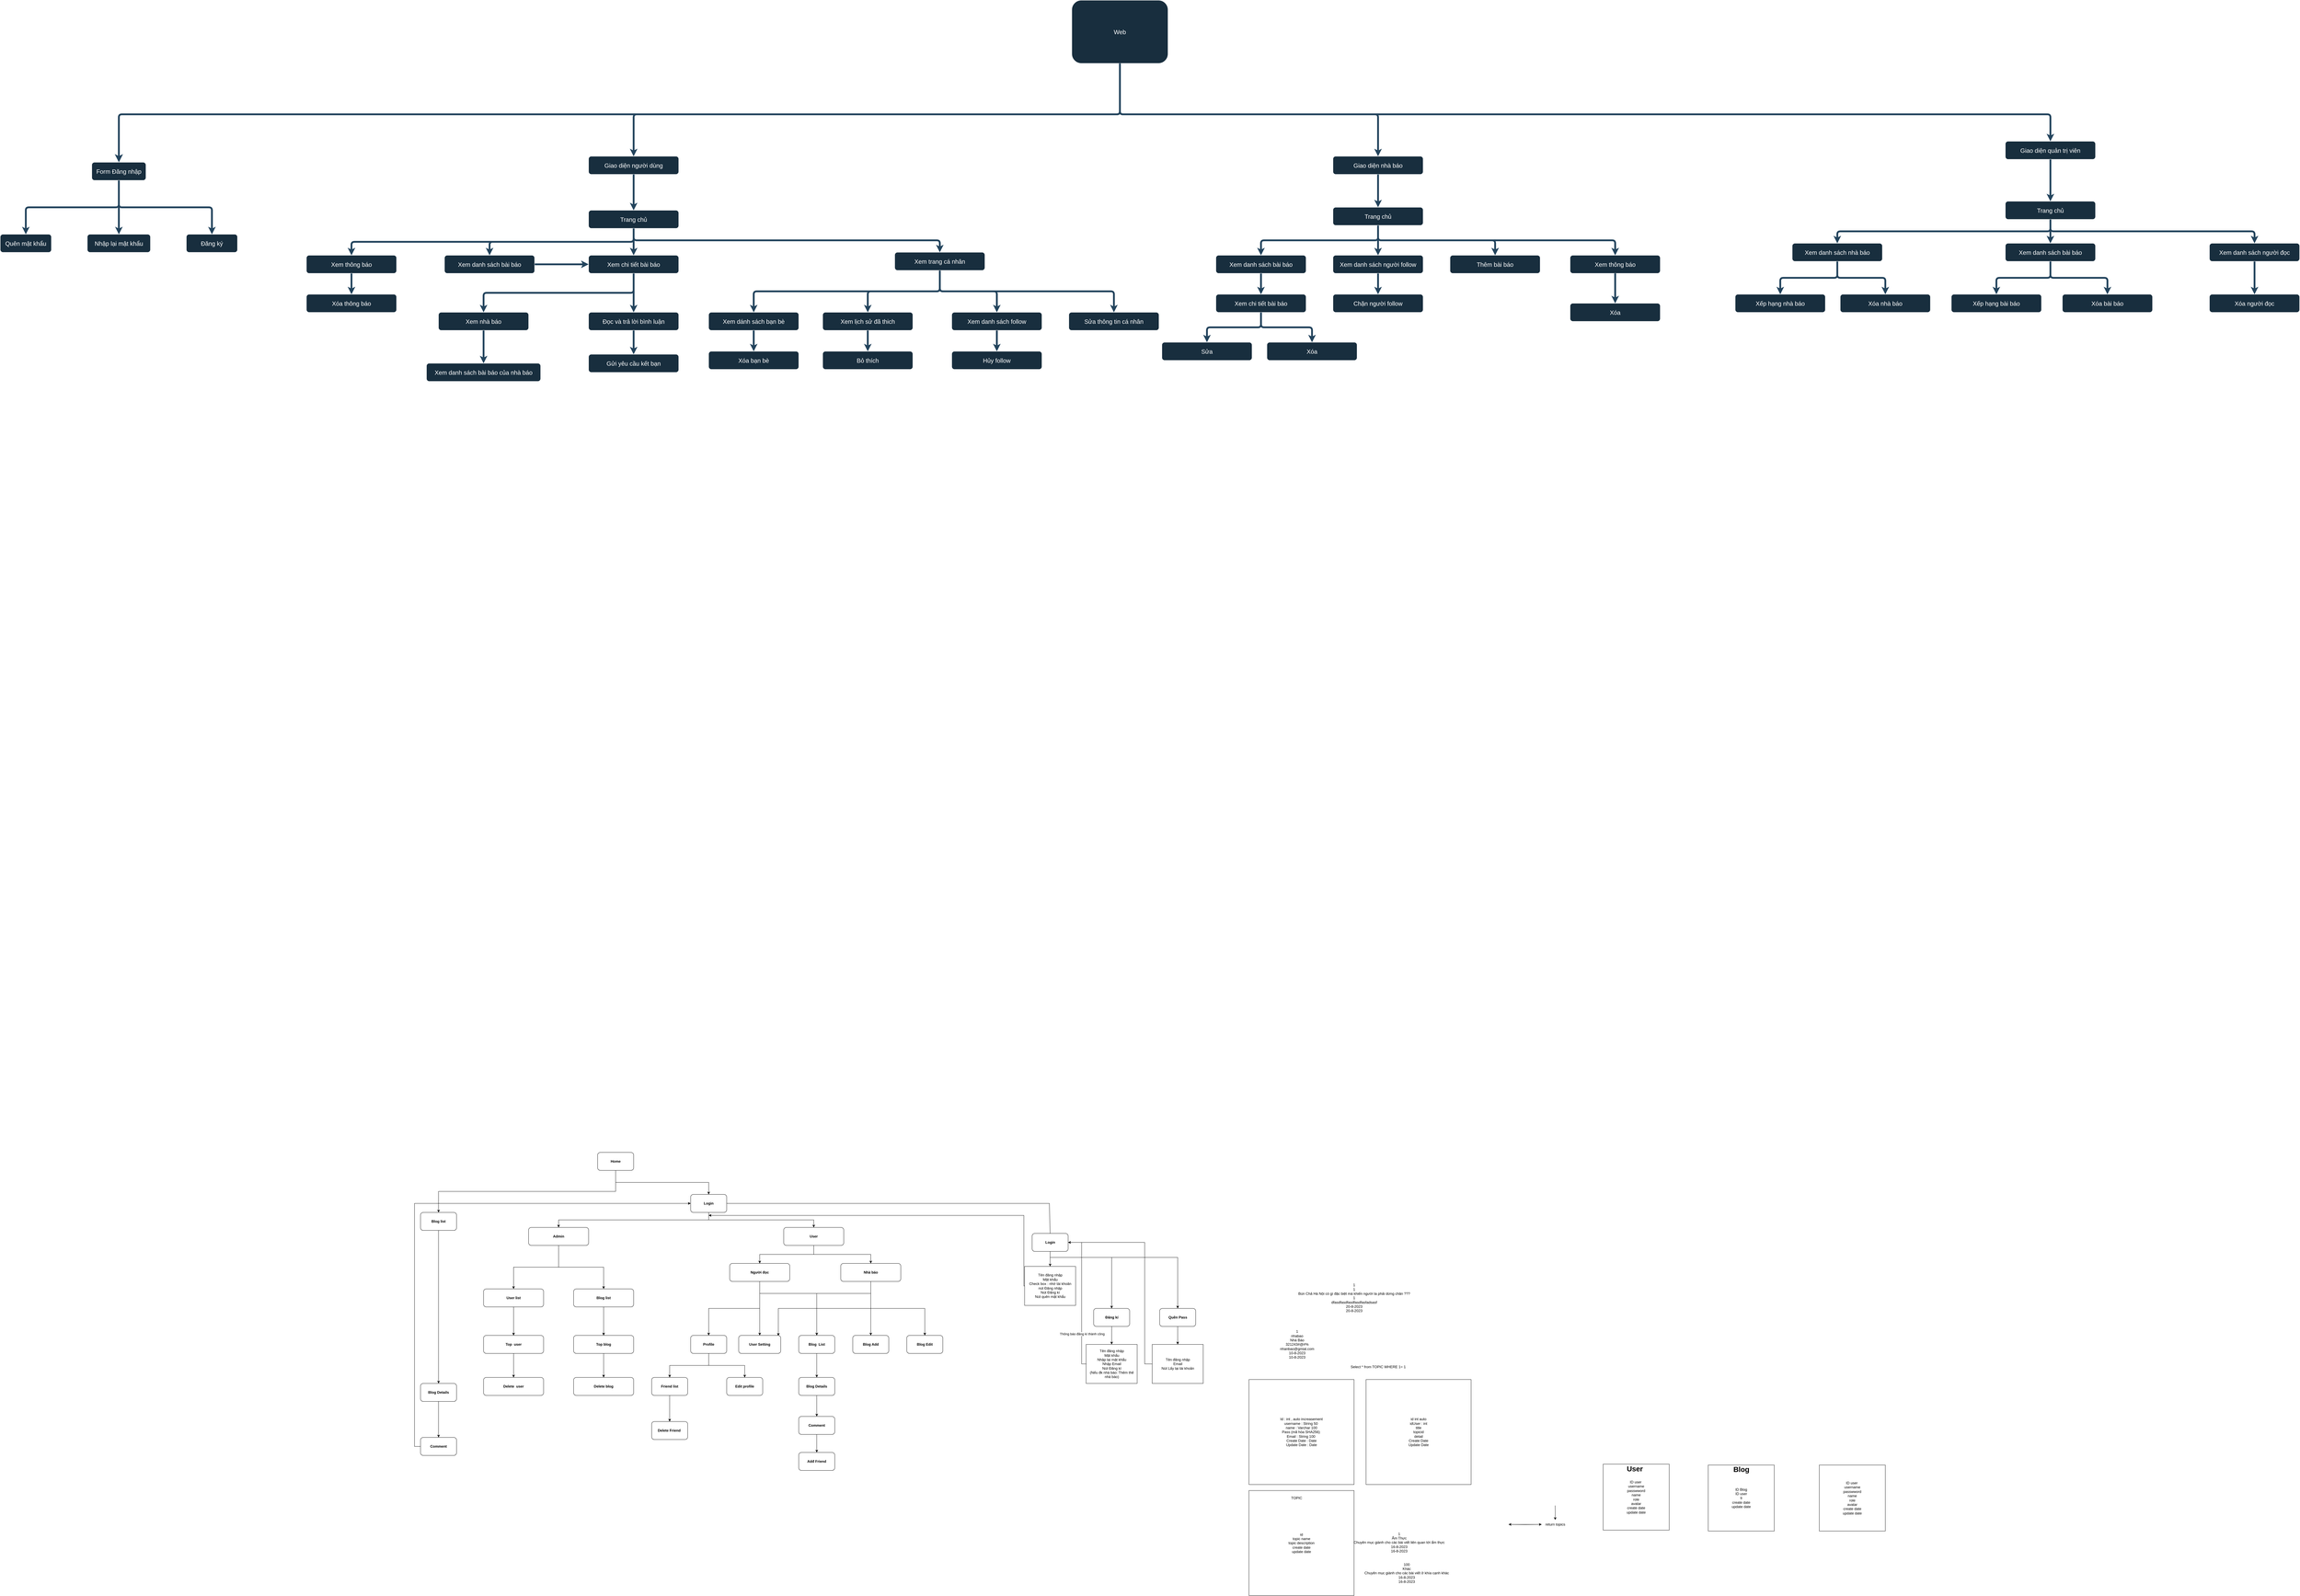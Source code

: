 <mxfile version="23.0.2" type="device">
  <diagram name="Page-1" id="97916047-d0de-89f5-080d-49f4d83e522f">
    <mxGraphModel dx="7035" dy="3276.5" grid="1" gridSize="10" guides="1" tooltips="1" connect="1" arrows="1" fold="1" page="1" pageScale="1.5" pageWidth="1169" pageHeight="827" background="none" math="0" shadow="0">
      <root>
        <mxCell id="0" />
        <mxCell id="1" parent="0" />
        <mxCell id="es6ZXH4orftVT2rVaPiw-65" style="edgeStyle=orthogonalEdgeStyle;rounded=1;orthogonalLoop=1;jettySize=auto;html=1;exitX=0.5;exitY=1;exitDx=0;exitDy=0;entryX=0.5;entryY=0;entryDx=0;entryDy=0;strokeWidth=6;labelBackgroundColor=none;fontColor=default;strokeColor=#23445D;" parent="1" source="es6ZXH4orftVT2rVaPiw-55" target="es6ZXH4orftVT2rVaPiw-64" edge="1">
          <mxGeometry relative="1" as="geometry">
            <Array as="points">
              <mxPoint x="750" y="120" />
              <mxPoint x="-870" y="120" />
            </Array>
          </mxGeometry>
        </mxCell>
        <mxCell id="es6ZXH4orftVT2rVaPiw-88" style="edgeStyle=orthogonalEdgeStyle;rounded=1;orthogonalLoop=1;jettySize=auto;html=1;exitX=0.5;exitY=1;exitDx=0;exitDy=0;entryX=0.5;entryY=0;entryDx=0;entryDy=0;strokeWidth=6;labelBackgroundColor=none;fontColor=default;strokeColor=#23445D;" parent="1" source="es6ZXH4orftVT2rVaPiw-55" target="es6ZXH4orftVT2rVaPiw-87" edge="1">
          <mxGeometry relative="1" as="geometry">
            <Array as="points">
              <mxPoint x="750" y="120" />
              <mxPoint x="1610" y="120" />
            </Array>
          </mxGeometry>
        </mxCell>
        <mxCell id="es6ZXH4orftVT2rVaPiw-108" style="edgeStyle=orthogonalEdgeStyle;rounded=1;orthogonalLoop=1;jettySize=auto;html=1;exitX=0.5;exitY=1;exitDx=0;exitDy=0;entryX=0.5;entryY=0;entryDx=0;entryDy=0;strokeWidth=6;labelBackgroundColor=none;fontColor=default;strokeColor=#23445D;" parent="1" source="es6ZXH4orftVT2rVaPiw-55" target="es6ZXH4orftVT2rVaPiw-107" edge="1">
          <mxGeometry relative="1" as="geometry">
            <Array as="points">
              <mxPoint x="750" y="120" />
              <mxPoint x="3850" y="120" />
            </Array>
          </mxGeometry>
        </mxCell>
        <mxCell id="es6ZXH4orftVT2rVaPiw-55" value="Web" style="rounded=1;whiteSpace=wrap;html=1;labelBackgroundColor=none;fontSize=20;fillColor=#182E3E;strokeColor=#FFFFFF;fontColor=#FFFFFF;" parent="1" vertex="1">
          <mxGeometry x="590" y="-260" width="320" height="210" as="geometry" />
        </mxCell>
        <mxCell id="es6ZXH4orftVT2rVaPiw-59" style="edgeStyle=orthogonalEdgeStyle;rounded=1;orthogonalLoop=1;jettySize=auto;html=1;entryX=0.5;entryY=0;entryDx=0;entryDy=0;shadow=0;strokeWidth=6;exitX=0.5;exitY=1;exitDx=0;exitDy=0;labelBackgroundColor=none;fontColor=default;strokeColor=#23445D;" parent="1" source="es6ZXH4orftVT2rVaPiw-56" target="es6ZXH4orftVT2rVaPiw-58" edge="1">
          <mxGeometry relative="1" as="geometry">
            <mxPoint x="-2595" y="436" as="sourcePoint" />
            <mxPoint x="-2890" y="530" as="targetPoint" />
          </mxGeometry>
        </mxCell>
        <mxCell id="es6ZXH4orftVT2rVaPiw-61" style="edgeStyle=orthogonalEdgeStyle;rounded=1;orthogonalLoop=1;jettySize=auto;html=1;exitX=0.5;exitY=1;exitDx=0;exitDy=0;strokeWidth=6;entryX=0.5;entryY=0;entryDx=0;entryDy=0;labelBackgroundColor=none;fontColor=default;strokeColor=#23445D;" parent="1" source="es6ZXH4orftVT2rVaPiw-56" target="es6ZXH4orftVT2rVaPiw-60" edge="1">
          <mxGeometry relative="1" as="geometry">
            <mxPoint x="-2585" y="530" as="targetPoint" />
          </mxGeometry>
        </mxCell>
        <mxCell id="es6ZXH4orftVT2rVaPiw-63" style="edgeStyle=orthogonalEdgeStyle;rounded=1;orthogonalLoop=1;jettySize=auto;html=1;exitX=0.5;exitY=1;exitDx=0;exitDy=0;entryX=0.5;entryY=0;entryDx=0;entryDy=0;strokeWidth=6;labelBackgroundColor=none;fontColor=default;strokeColor=#23445D;" parent="1" source="es6ZXH4orftVT2rVaPiw-56" target="es6ZXH4orftVT2rVaPiw-62" edge="1">
          <mxGeometry relative="1" as="geometry">
            <mxPoint x="-2270" y="530" as="targetPoint" />
            <Array as="points">
              <mxPoint x="-2585" y="430" />
              <mxPoint x="-2275" y="430" />
            </Array>
          </mxGeometry>
        </mxCell>
        <mxCell id="es6ZXH4orftVT2rVaPiw-56" value="Form Đăng nhập" style="rounded=1;whiteSpace=wrap;html=1;labelBackgroundColor=none;fontSize=20;fillColor=#182E3E;strokeColor=#FFFFFF;fontColor=#FFFFFF;" parent="1" vertex="1">
          <mxGeometry x="-2675" y="280" width="180" height="60" as="geometry" />
        </mxCell>
        <mxCell id="es6ZXH4orftVT2rVaPiw-57" value="" style="edgeStyle=segmentEdgeStyle;endArrow=classic;html=1;curved=0;rounded=1;endSize=8;startSize=8;exitX=0.5;exitY=1;exitDx=0;exitDy=0;labelBackgroundColor=none;fontColor=default;strokeWidth=6;entryX=0.5;entryY=0;entryDx=0;entryDy=0;strokeColor=#23445D;" parent="1" source="es6ZXH4orftVT2rVaPiw-55" target="es6ZXH4orftVT2rVaPiw-56" edge="1">
          <mxGeometry width="50" height="50" relative="1" as="geometry">
            <mxPoint x="780" y="230" as="sourcePoint" />
            <mxPoint x="-110" y="110" as="targetPoint" />
            <Array as="points">
              <mxPoint x="750" y="120" />
              <mxPoint x="-2585" y="120" />
            </Array>
          </mxGeometry>
        </mxCell>
        <mxCell id="es6ZXH4orftVT2rVaPiw-58" value="Quên mật khẩu" style="rounded=1;whiteSpace=wrap;html=1;fontSize=20;labelBackgroundColor=none;fillColor=#182E3E;strokeColor=#FFFFFF;fontColor=#FFFFFF;" parent="1" vertex="1">
          <mxGeometry x="-2980" y="520" width="170" height="60" as="geometry" />
        </mxCell>
        <mxCell id="es6ZXH4orftVT2rVaPiw-60" value="Nhập lại mật khẩu" style="rounded=1;whiteSpace=wrap;html=1;fontSize=20;labelBackgroundColor=none;fillColor=#182E3E;strokeColor=#FFFFFF;fontColor=#FFFFFF;" parent="1" vertex="1">
          <mxGeometry x="-2690" y="520" width="210" height="60" as="geometry" />
        </mxCell>
        <mxCell id="es6ZXH4orftVT2rVaPiw-62" value="Đăng ký" style="rounded=1;whiteSpace=wrap;html=1;fontSize=20;labelBackgroundColor=none;fillColor=#182E3E;strokeColor=#FFFFFF;fontColor=#FFFFFF;" parent="1" vertex="1">
          <mxGeometry x="-2360" y="520" width="170" height="60" as="geometry" />
        </mxCell>
        <mxCell id="es6ZXH4orftVT2rVaPiw-67" style="edgeStyle=orthogonalEdgeStyle;rounded=1;orthogonalLoop=1;jettySize=auto;html=1;exitX=0.5;exitY=1;exitDx=0;exitDy=0;entryX=0.5;entryY=0;entryDx=0;entryDy=0;strokeWidth=6;labelBackgroundColor=none;fontColor=default;strokeColor=#23445D;" parent="1" source="es6ZXH4orftVT2rVaPiw-64" target="es6ZXH4orftVT2rVaPiw-66" edge="1">
          <mxGeometry relative="1" as="geometry" />
        </mxCell>
        <mxCell id="es6ZXH4orftVT2rVaPiw-64" value="Giao diện người dùng" style="rounded=1;whiteSpace=wrap;html=1;fontSize=20;labelBackgroundColor=none;fillColor=#182E3E;strokeColor=#FFFFFF;fontColor=#FFFFFF;" parent="1" vertex="1">
          <mxGeometry x="-1020" y="260" width="300" height="60" as="geometry" />
        </mxCell>
        <mxCell id="es6ZXH4orftVT2rVaPiw-71" style="edgeStyle=orthogonalEdgeStyle;rounded=1;orthogonalLoop=1;jettySize=auto;html=1;exitX=0.5;exitY=1;exitDx=0;exitDy=0;entryX=0.5;entryY=0;entryDx=0;entryDy=0;strokeWidth=6;labelBackgroundColor=none;fontColor=default;strokeColor=#23445D;" parent="1" source="es6ZXH4orftVT2rVaPiw-66" target="es6ZXH4orftVT2rVaPiw-69" edge="1">
          <mxGeometry relative="1" as="geometry" />
        </mxCell>
        <mxCell id="es6ZXH4orftVT2rVaPiw-72" style="edgeStyle=orthogonalEdgeStyle;rounded=1;orthogonalLoop=1;jettySize=auto;html=1;exitX=0.5;exitY=1;exitDx=0;exitDy=0;entryX=0.5;entryY=0;entryDx=0;entryDy=0;strokeWidth=6;labelBackgroundColor=none;fontColor=default;strokeColor=#23445D;" parent="1" source="es6ZXH4orftVT2rVaPiw-66" target="es6ZXH4orftVT2rVaPiw-68" edge="1">
          <mxGeometry relative="1" as="geometry" />
        </mxCell>
        <mxCell id="es6ZXH4orftVT2rVaPiw-78" style="edgeStyle=orthogonalEdgeStyle;rounded=1;orthogonalLoop=1;jettySize=auto;html=1;exitX=0.5;exitY=1;exitDx=0;exitDy=0;strokeWidth=6;labelBackgroundColor=none;fontColor=default;strokeColor=#23445D;" parent="1" source="es6ZXH4orftVT2rVaPiw-66" target="es6ZXH4orftVT2rVaPiw-77" edge="1">
          <mxGeometry relative="1" as="geometry" />
        </mxCell>
        <mxCell id="es6ZXH4orftVT2rVaPiw-97" style="edgeStyle=orthogonalEdgeStyle;rounded=1;orthogonalLoop=1;jettySize=auto;html=1;exitX=0.5;exitY=1;exitDx=0;exitDy=0;strokeWidth=6;labelBackgroundColor=none;fontColor=default;strokeColor=#23445D;" parent="1" source="es6ZXH4orftVT2rVaPiw-66" target="es6ZXH4orftVT2rVaPiw-96" edge="1">
          <mxGeometry relative="1" as="geometry" />
        </mxCell>
        <mxCell id="es6ZXH4orftVT2rVaPiw-66" value="Trang chủ" style="rounded=1;whiteSpace=wrap;html=1;fontSize=20;labelBackgroundColor=none;fillColor=#182E3E;strokeColor=#FFFFFF;fontColor=#FFFFFF;" parent="1" vertex="1">
          <mxGeometry x="-1020" y="440" width="300" height="60" as="geometry" />
        </mxCell>
        <mxCell id="es6ZXH4orftVT2rVaPiw-73" style="edgeStyle=orthogonalEdgeStyle;rounded=1;orthogonalLoop=1;jettySize=auto;html=1;exitX=1;exitY=0.5;exitDx=0;exitDy=0;entryX=0;entryY=0.5;entryDx=0;entryDy=0;strokeWidth=6;labelBackgroundColor=none;fontColor=default;strokeColor=#23445D;" parent="1" source="es6ZXH4orftVT2rVaPiw-68" target="es6ZXH4orftVT2rVaPiw-69" edge="1">
          <mxGeometry relative="1" as="geometry" />
        </mxCell>
        <mxCell id="es6ZXH4orftVT2rVaPiw-68" value="Xem danh sách bài báo" style="rounded=1;whiteSpace=wrap;html=1;fontSize=20;labelBackgroundColor=none;fillColor=#182E3E;strokeColor=#FFFFFF;fontColor=#FFFFFF;" parent="1" vertex="1">
          <mxGeometry x="-1500" y="590" width="300" height="60" as="geometry" />
        </mxCell>
        <mxCell id="es6ZXH4orftVT2rVaPiw-74" style="edgeStyle=orthogonalEdgeStyle;rounded=1;orthogonalLoop=1;jettySize=auto;html=1;exitX=0.5;exitY=1;exitDx=0;exitDy=0;entryX=0.5;entryY=0;entryDx=0;entryDy=0;strokeWidth=6;labelBackgroundColor=none;fontColor=default;strokeColor=#23445D;" parent="1" source="es6ZXH4orftVT2rVaPiw-69" target="es6ZXH4orftVT2rVaPiw-70" edge="1">
          <mxGeometry relative="1" as="geometry" />
        </mxCell>
        <mxCell id="es6ZXH4orftVT2rVaPiw-76" style="edgeStyle=orthogonalEdgeStyle;rounded=1;orthogonalLoop=1;jettySize=auto;html=1;exitX=0.5;exitY=1;exitDx=0;exitDy=0;entryX=0.5;entryY=0;entryDx=0;entryDy=0;strokeWidth=6;labelBackgroundColor=none;fontColor=default;strokeColor=#23445D;" parent="1" source="es6ZXH4orftVT2rVaPiw-69" target="es6ZXH4orftVT2rVaPiw-75" edge="1">
          <mxGeometry relative="1" as="geometry" />
        </mxCell>
        <mxCell id="es6ZXH4orftVT2rVaPiw-69" value="Xem chi tiết bài báo" style="rounded=1;whiteSpace=wrap;html=1;fontSize=20;labelBackgroundColor=none;fillColor=#182E3E;strokeColor=#FFFFFF;fontColor=#FFFFFF;" parent="1" vertex="1">
          <mxGeometry x="-1020" y="590" width="300" height="60" as="geometry" />
        </mxCell>
        <mxCell id="es6ZXH4orftVT2rVaPiw-86" style="edgeStyle=orthogonalEdgeStyle;rounded=1;orthogonalLoop=1;jettySize=auto;html=1;exitX=0.5;exitY=1;exitDx=0;exitDy=0;entryX=0.5;entryY=0;entryDx=0;entryDy=0;strokeWidth=6;labelBackgroundColor=none;fontColor=default;strokeColor=#23445D;" parent="1" source="es6ZXH4orftVT2rVaPiw-70" target="es6ZXH4orftVT2rVaPiw-85" edge="1">
          <mxGeometry relative="1" as="geometry" />
        </mxCell>
        <mxCell id="es6ZXH4orftVT2rVaPiw-70" value="Xem nhà báo" style="rounded=1;whiteSpace=wrap;html=1;fontSize=20;labelBackgroundColor=none;fillColor=#182E3E;strokeColor=#FFFFFF;fontColor=#FFFFFF;" parent="1" vertex="1">
          <mxGeometry x="-1520" y="780" width="300" height="60" as="geometry" />
        </mxCell>
        <mxCell id="es6ZXH4orftVT2rVaPiw-137" style="edgeStyle=orthogonalEdgeStyle;rounded=0;orthogonalLoop=1;jettySize=auto;html=1;exitX=0.5;exitY=1;exitDx=0;exitDy=0;entryX=0.5;entryY=0;entryDx=0;entryDy=0;strokeColor=#23445D;strokeWidth=6;" parent="1" source="es6ZXH4orftVT2rVaPiw-75" target="es6ZXH4orftVT2rVaPiw-136" edge="1">
          <mxGeometry relative="1" as="geometry" />
        </mxCell>
        <mxCell id="es6ZXH4orftVT2rVaPiw-75" value="Đọc và trả lời bình luận" style="rounded=1;whiteSpace=wrap;html=1;fontSize=20;labelBackgroundColor=none;fillColor=#182E3E;strokeColor=#FFFFFF;fontColor=#FFFFFF;" parent="1" vertex="1">
          <mxGeometry x="-1020" y="780" width="300" height="60" as="geometry" />
        </mxCell>
        <mxCell id="es6ZXH4orftVT2rVaPiw-81" style="edgeStyle=orthogonalEdgeStyle;rounded=1;orthogonalLoop=1;jettySize=auto;html=1;exitX=0.5;exitY=1;exitDx=0;exitDy=0;entryX=0.5;entryY=0;entryDx=0;entryDy=0;strokeWidth=6;labelBackgroundColor=none;fontColor=default;strokeColor=#23445D;" parent="1" source="es6ZXH4orftVT2rVaPiw-77" target="es6ZXH4orftVT2rVaPiw-79" edge="1">
          <mxGeometry relative="1" as="geometry" />
        </mxCell>
        <mxCell id="es6ZXH4orftVT2rVaPiw-82" style="edgeStyle=orthogonalEdgeStyle;rounded=1;orthogonalLoop=1;jettySize=auto;html=1;exitX=0.5;exitY=1;exitDx=0;exitDy=0;strokeWidth=6;labelBackgroundColor=none;fontColor=default;strokeColor=#23445D;" parent="1" source="es6ZXH4orftVT2rVaPiw-77" target="es6ZXH4orftVT2rVaPiw-80" edge="1">
          <mxGeometry relative="1" as="geometry" />
        </mxCell>
        <mxCell id="es6ZXH4orftVT2rVaPiw-84" style="edgeStyle=orthogonalEdgeStyle;rounded=1;orthogonalLoop=1;jettySize=auto;html=1;exitX=0.5;exitY=1;exitDx=0;exitDy=0;entryX=0.5;entryY=0;entryDx=0;entryDy=0;strokeWidth=6;labelBackgroundColor=none;fontColor=default;strokeColor=#23445D;" parent="1" source="es6ZXH4orftVT2rVaPiw-77" target="es6ZXH4orftVT2rVaPiw-83" edge="1">
          <mxGeometry relative="1" as="geometry" />
        </mxCell>
        <mxCell id="es6ZXH4orftVT2rVaPiw-92" style="edgeStyle=orthogonalEdgeStyle;rounded=1;orthogonalLoop=1;jettySize=auto;html=1;exitX=0.5;exitY=1;exitDx=0;exitDy=0;strokeWidth=6;labelBackgroundColor=none;fontColor=default;strokeColor=#23445D;" parent="1" source="es6ZXH4orftVT2rVaPiw-77" target="es6ZXH4orftVT2rVaPiw-91" edge="1">
          <mxGeometry relative="1" as="geometry" />
        </mxCell>
        <mxCell id="es6ZXH4orftVT2rVaPiw-77" value="Xem trang cá nhân" style="rounded=1;whiteSpace=wrap;html=1;fontSize=20;labelBackgroundColor=none;fillColor=#182E3E;strokeColor=#FFFFFF;fontColor=#FFFFFF;" parent="1" vertex="1">
          <mxGeometry y="580" width="300" height="60" as="geometry" />
        </mxCell>
        <mxCell id="es6ZXH4orftVT2rVaPiw-139" style="edgeStyle=orthogonalEdgeStyle;rounded=0;orthogonalLoop=1;jettySize=auto;html=1;exitX=0.5;exitY=1;exitDx=0;exitDy=0;entryX=0.5;entryY=0;entryDx=0;entryDy=0;strokeColor=#23445D;strokeWidth=6;" parent="1" source="es6ZXH4orftVT2rVaPiw-79" target="es6ZXH4orftVT2rVaPiw-138" edge="1">
          <mxGeometry relative="1" as="geometry" />
        </mxCell>
        <mxCell id="es6ZXH4orftVT2rVaPiw-79" value="Xem dánh sách bạn bè" style="rounded=1;whiteSpace=wrap;html=1;fontSize=20;labelBackgroundColor=none;fillColor=#182E3E;strokeColor=#FFFFFF;fontColor=#FFFFFF;" parent="1" vertex="1">
          <mxGeometry x="-620" y="780" width="300" height="60" as="geometry" />
        </mxCell>
        <mxCell id="es6ZXH4orftVT2rVaPiw-141" style="edgeStyle=orthogonalEdgeStyle;rounded=0;orthogonalLoop=1;jettySize=auto;html=1;exitX=0.5;exitY=1;exitDx=0;exitDy=0;entryX=0.5;entryY=0;entryDx=0;entryDy=0;strokeColor=#23445D;strokeWidth=6;" parent="1" source="es6ZXH4orftVT2rVaPiw-80" target="es6ZXH4orftVT2rVaPiw-140" edge="1">
          <mxGeometry relative="1" as="geometry" />
        </mxCell>
        <mxCell id="es6ZXH4orftVT2rVaPiw-80" value="Xem lịch sử đã thich" style="rounded=1;whiteSpace=wrap;html=1;fontSize=20;labelBackgroundColor=none;fillColor=#182E3E;strokeColor=#FFFFFF;fontColor=#FFFFFF;" parent="1" vertex="1">
          <mxGeometry x="-240" y="780" width="300" height="60" as="geometry" />
        </mxCell>
        <mxCell id="es6ZXH4orftVT2rVaPiw-83" value="Sửa thông tin cá nhân" style="rounded=1;whiteSpace=wrap;html=1;fontSize=20;labelBackgroundColor=none;fillColor=#182E3E;strokeColor=#FFFFFF;fontColor=#FFFFFF;" parent="1" vertex="1">
          <mxGeometry x="580" y="780" width="300" height="60" as="geometry" />
        </mxCell>
        <mxCell id="es6ZXH4orftVT2rVaPiw-85" value="Xem danh sách bài báo của nhà báo" style="rounded=1;whiteSpace=wrap;html=1;fontSize=20;labelBackgroundColor=none;fillColor=#182E3E;strokeColor=#FFFFFF;fontColor=#FFFFFF;" parent="1" vertex="1">
          <mxGeometry x="-1560" y="950" width="380" height="60" as="geometry" />
        </mxCell>
        <mxCell id="es6ZXH4orftVT2rVaPiw-90" style="edgeStyle=orthogonalEdgeStyle;rounded=1;orthogonalLoop=1;jettySize=auto;html=1;exitX=0.5;exitY=1;exitDx=0;exitDy=0;entryX=0.5;entryY=0;entryDx=0;entryDy=0;strokeWidth=6;labelBackgroundColor=none;fontColor=default;strokeColor=#23445D;" parent="1" source="es6ZXH4orftVT2rVaPiw-87" target="es6ZXH4orftVT2rVaPiw-89" edge="1">
          <mxGeometry relative="1" as="geometry" />
        </mxCell>
        <mxCell id="es6ZXH4orftVT2rVaPiw-87" value="Giao diện nhà báo" style="rounded=1;whiteSpace=wrap;html=1;fontSize=20;labelBackgroundColor=none;fillColor=#182E3E;strokeColor=#FFFFFF;fontColor=#FFFFFF;" parent="1" vertex="1">
          <mxGeometry x="1460" y="260" width="300" height="60" as="geometry" />
        </mxCell>
        <mxCell id="es6ZXH4orftVT2rVaPiw-94" style="edgeStyle=orthogonalEdgeStyle;rounded=1;orthogonalLoop=1;jettySize=auto;html=1;exitX=0.5;exitY=1;exitDx=0;exitDy=0;entryX=0.5;entryY=0;entryDx=0;entryDy=0;strokeWidth=6;labelBackgroundColor=none;fontColor=default;strokeColor=#23445D;" parent="1" source="es6ZXH4orftVT2rVaPiw-89" target="es6ZXH4orftVT2rVaPiw-93" edge="1">
          <mxGeometry relative="1" as="geometry" />
        </mxCell>
        <mxCell id="es6ZXH4orftVT2rVaPiw-100" style="edgeStyle=orthogonalEdgeStyle;rounded=1;orthogonalLoop=1;jettySize=auto;html=1;strokeWidth=6;exitX=0.5;exitY=1;exitDx=0;exitDy=0;labelBackgroundColor=none;fontColor=default;strokeColor=#23445D;" parent="1" source="es6ZXH4orftVT2rVaPiw-89" target="es6ZXH4orftVT2rVaPiw-99" edge="1">
          <mxGeometry relative="1" as="geometry">
            <mxPoint x="1620" y="530" as="sourcePoint" />
          </mxGeometry>
        </mxCell>
        <mxCell id="es6ZXH4orftVT2rVaPiw-102" style="edgeStyle=orthogonalEdgeStyle;rounded=1;orthogonalLoop=1;jettySize=auto;html=1;exitX=0.5;exitY=1;exitDx=0;exitDy=0;entryX=0.5;entryY=0;entryDx=0;entryDy=0;strokeWidth=6;labelBackgroundColor=none;fontColor=default;strokeColor=#23445D;" parent="1" source="es6ZXH4orftVT2rVaPiw-89" target="es6ZXH4orftVT2rVaPiw-101" edge="1">
          <mxGeometry relative="1" as="geometry" />
        </mxCell>
        <mxCell id="es6ZXH4orftVT2rVaPiw-129" style="edgeStyle=orthogonalEdgeStyle;rounded=1;orthogonalLoop=1;jettySize=auto;html=1;exitX=0.5;exitY=1;exitDx=0;exitDy=0;entryX=0.5;entryY=0;entryDx=0;entryDy=0;strokeWidth=6;labelBackgroundColor=none;fontColor=default;strokeColor=#23445D;" parent="1" source="es6ZXH4orftVT2rVaPiw-89" target="es6ZXH4orftVT2rVaPiw-128" edge="1">
          <mxGeometry relative="1" as="geometry" />
        </mxCell>
        <mxCell id="es6ZXH4orftVT2rVaPiw-89" value="Trang chủ" style="rounded=1;whiteSpace=wrap;html=1;fontSize=20;labelBackgroundColor=none;fillColor=#182E3E;strokeColor=#FFFFFF;fontColor=#FFFFFF;" parent="1" vertex="1">
          <mxGeometry x="1460" y="430" width="300" height="60" as="geometry" />
        </mxCell>
        <mxCell id="es6ZXH4orftVT2rVaPiw-143" style="edgeStyle=orthogonalEdgeStyle;rounded=0;orthogonalLoop=1;jettySize=auto;html=1;exitX=0.5;exitY=1;exitDx=0;exitDy=0;entryX=0.5;entryY=0;entryDx=0;entryDy=0;strokeColor=#23445D;strokeWidth=6;" parent="1" source="es6ZXH4orftVT2rVaPiw-91" target="es6ZXH4orftVT2rVaPiw-142" edge="1">
          <mxGeometry relative="1" as="geometry" />
        </mxCell>
        <mxCell id="es6ZXH4orftVT2rVaPiw-91" value="Xem danh sách follow" style="rounded=1;whiteSpace=wrap;html=1;fontSize=20;labelBackgroundColor=none;fillColor=#182E3E;strokeColor=#FFFFFF;fontColor=#FFFFFF;" parent="1" vertex="1">
          <mxGeometry x="190" y="780" width="300" height="60" as="geometry" />
        </mxCell>
        <mxCell id="es6ZXH4orftVT2rVaPiw-98" style="edgeStyle=orthogonalEdgeStyle;rounded=1;orthogonalLoop=1;jettySize=auto;html=1;exitX=0.5;exitY=1;exitDx=0;exitDy=0;entryX=0.5;entryY=0;entryDx=0;entryDy=0;strokeWidth=6;labelBackgroundColor=none;fontColor=default;strokeColor=#23445D;" parent="1" source="es6ZXH4orftVT2rVaPiw-93" target="es6ZXH4orftVT2rVaPiw-95" edge="1">
          <mxGeometry relative="1" as="geometry" />
        </mxCell>
        <mxCell id="es6ZXH4orftVT2rVaPiw-93" value="Xem danh sách bài báo" style="rounded=1;whiteSpace=wrap;html=1;fontSize=20;labelBackgroundColor=none;fillColor=#182E3E;strokeColor=#FFFFFF;fontColor=#FFFFFF;" parent="1" vertex="1">
          <mxGeometry x="1070" y="590" width="300" height="60" as="geometry" />
        </mxCell>
        <mxCell id="es6ZXH4orftVT2rVaPiw-105" style="edgeStyle=orthogonalEdgeStyle;rounded=1;orthogonalLoop=1;jettySize=auto;html=1;exitX=0.5;exitY=1;exitDx=0;exitDy=0;strokeWidth=6;labelBackgroundColor=none;fontColor=default;strokeColor=#23445D;" parent="1" source="es6ZXH4orftVT2rVaPiw-95" target="es6ZXH4orftVT2rVaPiw-104" edge="1">
          <mxGeometry relative="1" as="geometry" />
        </mxCell>
        <mxCell id="es6ZXH4orftVT2rVaPiw-106" style="edgeStyle=orthogonalEdgeStyle;rounded=1;orthogonalLoop=1;jettySize=auto;html=1;exitX=0.5;exitY=1;exitDx=0;exitDy=0;entryX=0.5;entryY=0;entryDx=0;entryDy=0;strokeWidth=6;labelBackgroundColor=none;fontColor=default;strokeColor=#23445D;" parent="1" source="es6ZXH4orftVT2rVaPiw-95" target="es6ZXH4orftVT2rVaPiw-103" edge="1">
          <mxGeometry relative="1" as="geometry" />
        </mxCell>
        <mxCell id="es6ZXH4orftVT2rVaPiw-95" value="Xem chi tiết bài báo" style="rounded=1;whiteSpace=wrap;html=1;fontSize=20;labelBackgroundColor=none;fillColor=#182E3E;strokeColor=#FFFFFF;fontColor=#FFFFFF;" parent="1" vertex="1">
          <mxGeometry x="1070" y="720" width="300" height="60" as="geometry" />
        </mxCell>
        <mxCell id="es6ZXH4orftVT2rVaPiw-145" style="edgeStyle=orthogonalEdgeStyle;rounded=0;orthogonalLoop=1;jettySize=auto;html=1;exitX=0.5;exitY=1;exitDx=0;exitDy=0;entryX=0.5;entryY=0;entryDx=0;entryDy=0;strokeColor=#23445D;strokeWidth=6;" parent="1" source="es6ZXH4orftVT2rVaPiw-96" target="es6ZXH4orftVT2rVaPiw-144" edge="1">
          <mxGeometry relative="1" as="geometry" />
        </mxCell>
        <mxCell id="es6ZXH4orftVT2rVaPiw-96" value="Xem thông báo" style="rounded=1;whiteSpace=wrap;html=1;fontSize=20;labelBackgroundColor=none;fillColor=#182E3E;strokeColor=#FFFFFF;fontColor=#FFFFFF;" parent="1" vertex="1">
          <mxGeometry x="-1960" y="590" width="300" height="60" as="geometry" />
        </mxCell>
        <mxCell id="es6ZXH4orftVT2rVaPiw-147" style="edgeStyle=orthogonalEdgeStyle;rounded=0;orthogonalLoop=1;jettySize=auto;html=1;exitX=0.5;exitY=1;exitDx=0;exitDy=0;entryX=0.5;entryY=0;entryDx=0;entryDy=0;strokeColor=#23445D;strokeWidth=6;" parent="1" source="es6ZXH4orftVT2rVaPiw-99" target="es6ZXH4orftVT2rVaPiw-146" edge="1">
          <mxGeometry relative="1" as="geometry" />
        </mxCell>
        <mxCell id="es6ZXH4orftVT2rVaPiw-99" value="Xem danh sách người follow" style="rounded=1;whiteSpace=wrap;html=1;fontSize=20;labelBackgroundColor=none;fillColor=#182E3E;strokeColor=#FFFFFF;fontColor=#FFFFFF;" parent="1" vertex="1">
          <mxGeometry x="1460" y="590" width="300" height="60" as="geometry" />
        </mxCell>
        <mxCell id="es6ZXH4orftVT2rVaPiw-101" value="Thêm bài báo" style="rounded=1;whiteSpace=wrap;html=1;fontSize=20;labelBackgroundColor=none;fillColor=#182E3E;strokeColor=#FFFFFF;fontColor=#FFFFFF;" parent="1" vertex="1">
          <mxGeometry x="1850" y="590" width="300" height="60" as="geometry" />
        </mxCell>
        <mxCell id="es6ZXH4orftVT2rVaPiw-103" value="Xóa" style="rounded=1;whiteSpace=wrap;html=1;fontSize=20;labelBackgroundColor=none;fillColor=#182E3E;strokeColor=#FFFFFF;fontColor=#FFFFFF;" parent="1" vertex="1">
          <mxGeometry x="1240" y="880" width="300" height="60" as="geometry" />
        </mxCell>
        <mxCell id="es6ZXH4orftVT2rVaPiw-104" value="Sửa" style="rounded=1;whiteSpace=wrap;html=1;fontSize=20;labelBackgroundColor=none;fillColor=#182E3E;strokeColor=#FFFFFF;fontColor=#FFFFFF;" parent="1" vertex="1">
          <mxGeometry x="890" y="880" width="300" height="60" as="geometry" />
        </mxCell>
        <mxCell id="es6ZXH4orftVT2rVaPiw-110" style="edgeStyle=orthogonalEdgeStyle;rounded=1;orthogonalLoop=1;jettySize=auto;html=1;exitX=0.5;exitY=1;exitDx=0;exitDy=0;entryX=0.5;entryY=0;entryDx=0;entryDy=0;strokeWidth=6;labelBackgroundColor=none;fontColor=default;strokeColor=#23445D;" parent="1" source="es6ZXH4orftVT2rVaPiw-107" target="es6ZXH4orftVT2rVaPiw-109" edge="1">
          <mxGeometry relative="1" as="geometry" />
        </mxCell>
        <mxCell id="es6ZXH4orftVT2rVaPiw-107" value="Giao diện quản trị viên" style="rounded=1;whiteSpace=wrap;html=1;fontSize=20;labelBackgroundColor=none;fillColor=#182E3E;strokeColor=#FFFFFF;fontColor=#FFFFFF;" parent="1" vertex="1">
          <mxGeometry x="3700" y="210" width="300" height="60" as="geometry" />
        </mxCell>
        <mxCell id="es6ZXH4orftVT2rVaPiw-114" style="edgeStyle=orthogonalEdgeStyle;rounded=1;orthogonalLoop=1;jettySize=auto;html=1;exitX=0.5;exitY=1;exitDx=0;exitDy=0;entryX=0.5;entryY=0;entryDx=0;entryDy=0;strokeWidth=6;labelBackgroundColor=none;fontColor=default;strokeColor=#23445D;" parent="1" source="es6ZXH4orftVT2rVaPiw-109" target="es6ZXH4orftVT2rVaPiw-111" edge="1">
          <mxGeometry relative="1" as="geometry" />
        </mxCell>
        <mxCell id="es6ZXH4orftVT2rVaPiw-115" style="edgeStyle=orthogonalEdgeStyle;rounded=1;orthogonalLoop=1;jettySize=auto;html=1;exitX=0.5;exitY=1;exitDx=0;exitDy=0;entryX=0.5;entryY=0;entryDx=0;entryDy=0;strokeWidth=6;labelBackgroundColor=none;fontColor=default;strokeColor=#23445D;" parent="1" source="es6ZXH4orftVT2rVaPiw-109" target="es6ZXH4orftVT2rVaPiw-112" edge="1">
          <mxGeometry relative="1" as="geometry" />
        </mxCell>
        <mxCell id="es6ZXH4orftVT2rVaPiw-116" style="edgeStyle=orthogonalEdgeStyle;rounded=1;orthogonalLoop=1;jettySize=auto;html=1;exitX=0.5;exitY=1;exitDx=0;exitDy=0;entryX=0.5;entryY=0;entryDx=0;entryDy=0;strokeWidth=6;labelBackgroundColor=none;fontColor=default;strokeColor=#23445D;" parent="1" source="es6ZXH4orftVT2rVaPiw-109" target="es6ZXH4orftVT2rVaPiw-113" edge="1">
          <mxGeometry relative="1" as="geometry" />
        </mxCell>
        <mxCell id="es6ZXH4orftVT2rVaPiw-109" value="Trang chủ" style="rounded=1;whiteSpace=wrap;html=1;fontSize=20;labelBackgroundColor=none;fillColor=#182E3E;strokeColor=#FFFFFF;fontColor=#FFFFFF;" parent="1" vertex="1">
          <mxGeometry x="3700" y="410" width="300" height="60" as="geometry" />
        </mxCell>
        <mxCell id="es6ZXH4orftVT2rVaPiw-119" style="edgeStyle=orthogonalEdgeStyle;rounded=1;orthogonalLoop=1;jettySize=auto;html=1;exitX=0.5;exitY=1;exitDx=0;exitDy=0;entryX=0.5;entryY=0;entryDx=0;entryDy=0;strokeWidth=6;labelBackgroundColor=none;fontColor=default;strokeColor=#23445D;" parent="1" source="es6ZXH4orftVT2rVaPiw-111" target="es6ZXH4orftVT2rVaPiw-117" edge="1">
          <mxGeometry relative="1" as="geometry" />
        </mxCell>
        <mxCell id="es6ZXH4orftVT2rVaPiw-120" style="edgeStyle=orthogonalEdgeStyle;rounded=1;orthogonalLoop=1;jettySize=auto;html=1;exitX=0.5;exitY=1;exitDx=0;exitDy=0;entryX=0.5;entryY=0;entryDx=0;entryDy=0;strokeWidth=6;labelBackgroundColor=none;fontColor=default;strokeColor=#23445D;" parent="1" source="es6ZXH4orftVT2rVaPiw-111" target="es6ZXH4orftVT2rVaPiw-118" edge="1">
          <mxGeometry relative="1" as="geometry" />
        </mxCell>
        <mxCell id="es6ZXH4orftVT2rVaPiw-111" value="Xem danh sách nhà báo" style="rounded=1;whiteSpace=wrap;html=1;fontSize=20;labelBackgroundColor=none;fillColor=#182E3E;strokeColor=#FFFFFF;fontColor=#FFFFFF;" parent="1" vertex="1">
          <mxGeometry x="2990" y="550" width="300" height="60" as="geometry" />
        </mxCell>
        <mxCell id="es6ZXH4orftVT2rVaPiw-123" style="edgeStyle=orthogonalEdgeStyle;rounded=1;orthogonalLoop=1;jettySize=auto;html=1;exitX=0.5;exitY=1;exitDx=0;exitDy=0;entryX=0.5;entryY=0;entryDx=0;entryDy=0;strokeWidth=6;labelBackgroundColor=none;fontColor=default;strokeColor=#23445D;" parent="1" source="es6ZXH4orftVT2rVaPiw-112" target="es6ZXH4orftVT2rVaPiw-121" edge="1">
          <mxGeometry relative="1" as="geometry" />
        </mxCell>
        <mxCell id="es6ZXH4orftVT2rVaPiw-124" style="edgeStyle=orthogonalEdgeStyle;rounded=1;orthogonalLoop=1;jettySize=auto;html=1;exitX=0.5;exitY=1;exitDx=0;exitDy=0;entryX=0.5;entryY=0;entryDx=0;entryDy=0;strokeWidth=6;labelBackgroundColor=none;fontColor=default;strokeColor=#23445D;" parent="1" source="es6ZXH4orftVT2rVaPiw-112" target="es6ZXH4orftVT2rVaPiw-122" edge="1">
          <mxGeometry relative="1" as="geometry" />
        </mxCell>
        <mxCell id="es6ZXH4orftVT2rVaPiw-112" value="Xem danh sách bài báo" style="rounded=1;whiteSpace=wrap;html=1;fontSize=20;labelBackgroundColor=none;fillColor=#182E3E;strokeColor=#FFFFFF;fontColor=#FFFFFF;" parent="1" vertex="1">
          <mxGeometry x="3700" y="550" width="300" height="60" as="geometry" />
        </mxCell>
        <mxCell id="es6ZXH4orftVT2rVaPiw-127" style="edgeStyle=orthogonalEdgeStyle;rounded=1;orthogonalLoop=1;jettySize=auto;html=1;exitX=0.5;exitY=1;exitDx=0;exitDy=0;entryX=0.5;entryY=0;entryDx=0;entryDy=0;strokeWidth=6;labelBackgroundColor=none;fontColor=default;strokeColor=#23445D;" parent="1" source="es6ZXH4orftVT2rVaPiw-113" target="es6ZXH4orftVT2rVaPiw-126" edge="1">
          <mxGeometry relative="1" as="geometry" />
        </mxCell>
        <mxCell id="es6ZXH4orftVT2rVaPiw-113" value="Xem danh sách người đọc" style="rounded=1;whiteSpace=wrap;html=1;fontSize=20;labelBackgroundColor=none;fillColor=#182E3E;strokeColor=#FFFFFF;fontColor=#FFFFFF;" parent="1" vertex="1">
          <mxGeometry x="4380" y="550" width="300" height="60" as="geometry" />
        </mxCell>
        <mxCell id="es6ZXH4orftVT2rVaPiw-117" value="Xếp hạng nhà báo" style="rounded=1;whiteSpace=wrap;html=1;fontSize=20;labelBackgroundColor=none;fillColor=#182E3E;strokeColor=#FFFFFF;fontColor=#FFFFFF;" parent="1" vertex="1">
          <mxGeometry x="2800" y="720" width="300" height="60" as="geometry" />
        </mxCell>
        <mxCell id="es6ZXH4orftVT2rVaPiw-118" value="Xóa nhà báo" style="rounded=1;whiteSpace=wrap;html=1;fontSize=20;labelBackgroundColor=none;fillColor=#182E3E;strokeColor=#FFFFFF;fontColor=#FFFFFF;" parent="1" vertex="1">
          <mxGeometry x="3150" y="720" width="300" height="60" as="geometry" />
        </mxCell>
        <mxCell id="es6ZXH4orftVT2rVaPiw-121" value="Xếp hạng bài báo" style="rounded=1;whiteSpace=wrap;html=1;fontSize=20;labelBackgroundColor=none;fillColor=#182E3E;strokeColor=#FFFFFF;fontColor=#FFFFFF;" parent="1" vertex="1">
          <mxGeometry x="3520" y="720" width="300" height="60" as="geometry" />
        </mxCell>
        <mxCell id="es6ZXH4orftVT2rVaPiw-122" value="Xóa bài báo" style="rounded=1;whiteSpace=wrap;html=1;fontSize=20;labelBackgroundColor=none;fillColor=#182E3E;strokeColor=#FFFFFF;fontColor=#FFFFFF;" parent="1" vertex="1">
          <mxGeometry x="3890" y="720" width="300" height="60" as="geometry" />
        </mxCell>
        <mxCell id="es6ZXH4orftVT2rVaPiw-126" value="Xóa người đọc" style="rounded=1;whiteSpace=wrap;html=1;fontSize=20;labelBackgroundColor=none;fillColor=#182E3E;strokeColor=#FFFFFF;fontColor=#FFFFFF;" parent="1" vertex="1">
          <mxGeometry x="4380" y="720" width="300" height="60" as="geometry" />
        </mxCell>
        <mxCell id="es6ZXH4orftVT2rVaPiw-128" value="Xem thông báo" style="rounded=1;whiteSpace=wrap;html=1;fontSize=20;labelBackgroundColor=none;fillColor=#182E3E;strokeColor=#FFFFFF;fontColor=#FFFFFF;" parent="1" vertex="1">
          <mxGeometry x="2250" y="590" width="300" height="60" as="geometry" />
        </mxCell>
        <mxCell id="es6ZXH4orftVT2rVaPiw-131" style="edgeStyle=orthogonalEdgeStyle;rounded=1;orthogonalLoop=1;jettySize=auto;html=1;exitX=0.5;exitY=1;exitDx=0;exitDy=0;entryX=0.5;entryY=0;entryDx=0;entryDy=0;strokeWidth=6;labelBackgroundColor=none;fontColor=default;strokeColor=#23445D;" parent="1" source="es6ZXH4orftVT2rVaPiw-128" target="es6ZXH4orftVT2rVaPiw-132" edge="1">
          <mxGeometry relative="1" as="geometry">
            <mxPoint x="2405" y="730" as="sourcePoint" />
          </mxGeometry>
        </mxCell>
        <mxCell id="es6ZXH4orftVT2rVaPiw-132" value="Xóa" style="rounded=1;whiteSpace=wrap;html=1;fontSize=20;labelBackgroundColor=none;fillColor=#182E3E;strokeColor=#FFFFFF;fontColor=#FFFFFF;" parent="1" vertex="1">
          <mxGeometry x="2250" y="750" width="300" height="60" as="geometry" />
        </mxCell>
        <mxCell id="es6ZXH4orftVT2rVaPiw-136" value="Gửi yêu cầu kết bạn" style="rounded=1;whiteSpace=wrap;html=1;fontSize=20;labelBackgroundColor=none;fillColor=#182E3E;strokeColor=#FFFFFF;fontColor=#FFFFFF;" parent="1" vertex="1">
          <mxGeometry x="-1020" y="920" width="300" height="60" as="geometry" />
        </mxCell>
        <mxCell id="es6ZXH4orftVT2rVaPiw-138" value="Xóa bạn bè" style="rounded=1;whiteSpace=wrap;html=1;fontSize=20;labelBackgroundColor=none;fillColor=#182E3E;strokeColor=#FFFFFF;fontColor=#FFFFFF;" parent="1" vertex="1">
          <mxGeometry x="-620" y="910" width="300" height="60" as="geometry" />
        </mxCell>
        <mxCell id="es6ZXH4orftVT2rVaPiw-140" value="Bỏ thích" style="rounded=1;whiteSpace=wrap;html=1;fontSize=20;labelBackgroundColor=none;fillColor=#182E3E;strokeColor=#FFFFFF;fontColor=#FFFFFF;" parent="1" vertex="1">
          <mxGeometry x="-240" y="910" width="300" height="60" as="geometry" />
        </mxCell>
        <mxCell id="es6ZXH4orftVT2rVaPiw-142" value="Hủy follow" style="rounded=1;whiteSpace=wrap;html=1;fontSize=20;labelBackgroundColor=none;fillColor=#182E3E;strokeColor=#FFFFFF;fontColor=#FFFFFF;" parent="1" vertex="1">
          <mxGeometry x="190" y="910" width="300" height="60" as="geometry" />
        </mxCell>
        <mxCell id="es6ZXH4orftVT2rVaPiw-144" value="Xóa thông báo" style="rounded=1;whiteSpace=wrap;html=1;fontSize=20;labelBackgroundColor=none;fillColor=#182E3E;strokeColor=#FFFFFF;fontColor=#FFFFFF;" parent="1" vertex="1">
          <mxGeometry x="-1960" y="720" width="300" height="60" as="geometry" />
        </mxCell>
        <mxCell id="es6ZXH4orftVT2rVaPiw-146" value="Chặn người follow" style="rounded=1;whiteSpace=wrap;html=1;fontSize=20;labelBackgroundColor=none;fillColor=#182E3E;strokeColor=#FFFFFF;fontColor=#FFFFFF;" parent="1" vertex="1">
          <mxGeometry x="1460" y="720" width="300" height="60" as="geometry" />
        </mxCell>
        <mxCell id="rj1P8fbpiollkVP6dLL0-110" style="edgeStyle=orthogonalEdgeStyle;rounded=0;orthogonalLoop=1;jettySize=auto;html=1;exitX=0.5;exitY=1;exitDx=0;exitDy=0;entryX=0.5;entryY=0;entryDx=0;entryDy=0;" parent="1" source="rj1P8fbpiollkVP6dLL0-2" target="rj1P8fbpiollkVP6dLL0-109" edge="1">
          <mxGeometry relative="1" as="geometry" />
        </mxCell>
        <mxCell id="rj1P8fbpiollkVP6dLL0-2" value="Blog Details" style="rounded=1;whiteSpace=wrap;html=1;fontStyle=1" parent="1" vertex="1">
          <mxGeometry x="-1580" y="4350" width="120" height="60" as="geometry" />
        </mxCell>
        <mxCell id="rj1P8fbpiollkVP6dLL0-3" value="Blog Add" style="rounded=1;whiteSpace=wrap;html=1;fontStyle=1" parent="1" vertex="1">
          <mxGeometry x="-140" y="4190" width="120" height="60" as="geometry" />
        </mxCell>
        <mxCell id="rj1P8fbpiollkVP6dLL0-4" value="Blog Edit" style="rounded=1;whiteSpace=wrap;html=1;fontStyle=1" parent="1" vertex="1">
          <mxGeometry x="40" y="4190" width="120" height="60" as="geometry" />
        </mxCell>
        <mxCell id="rj1P8fbpiollkVP6dLL0-12" style="edgeStyle=orthogonalEdgeStyle;rounded=0;orthogonalLoop=1;jettySize=auto;html=1;" parent="1" source="rj1P8fbpiollkVP6dLL0-5" target="rj1P8fbpiollkVP6dLL0-2" edge="1">
          <mxGeometry relative="1" as="geometry" />
        </mxCell>
        <mxCell id="rj1P8fbpiollkVP6dLL0-5" value="Blog list" style="rounded=1;whiteSpace=wrap;html=1;fontStyle=1" parent="1" vertex="1">
          <mxGeometry x="-1580" y="3780" width="120" height="60" as="geometry" />
        </mxCell>
        <mxCell id="rj1P8fbpiollkVP6dLL0-17" style="edgeStyle=orthogonalEdgeStyle;rounded=0;orthogonalLoop=1;jettySize=auto;html=1;exitX=0.5;exitY=1;exitDx=0;exitDy=0;entryX=0.5;entryY=0;entryDx=0;entryDy=0;" parent="1" source="rj1P8fbpiollkVP6dLL0-59" target="rj1P8fbpiollkVP6dLL0-16" edge="1">
          <mxGeometry relative="1" as="geometry">
            <mxPoint x="-360" y="4120" as="sourcePoint" />
          </mxGeometry>
        </mxCell>
        <mxCell id="rj1P8fbpiollkVP6dLL0-65" style="edgeStyle=orthogonalEdgeStyle;rounded=0;orthogonalLoop=1;jettySize=auto;html=1;exitX=0.5;exitY=1;exitDx=0;exitDy=0;entryX=0.5;entryY=0;entryDx=0;entryDy=0;" parent="1" source="rj1P8fbpiollkVP6dLL0-6" target="rj1P8fbpiollkVP6dLL0-59" edge="1">
          <mxGeometry relative="1" as="geometry" />
        </mxCell>
        <mxCell id="rj1P8fbpiollkVP6dLL0-66" style="edgeStyle=orthogonalEdgeStyle;rounded=0;orthogonalLoop=1;jettySize=auto;html=1;exitX=0.5;exitY=1;exitDx=0;exitDy=0;entryX=0.5;entryY=0;entryDx=0;entryDy=0;" parent="1" source="rj1P8fbpiollkVP6dLL0-6" target="rj1P8fbpiollkVP6dLL0-60" edge="1">
          <mxGeometry relative="1" as="geometry" />
        </mxCell>
        <mxCell id="rj1P8fbpiollkVP6dLL0-6" value="User" style="rounded=1;whiteSpace=wrap;html=1;fontStyle=1" parent="1" vertex="1">
          <mxGeometry x="-370" y="3830" width="200" height="60" as="geometry" />
        </mxCell>
        <mxCell id="rj1P8fbpiollkVP6dLL0-81" style="edgeStyle=orthogonalEdgeStyle;rounded=0;orthogonalLoop=1;jettySize=auto;html=1;exitX=0.5;exitY=1;exitDx=0;exitDy=0;entryX=0.5;entryY=0;entryDx=0;entryDy=0;" parent="1" source="rj1P8fbpiollkVP6dLL0-7" target="rj1P8fbpiollkVP6dLL0-80" edge="1">
          <mxGeometry relative="1" as="geometry" />
        </mxCell>
        <mxCell id="rj1P8fbpiollkVP6dLL0-7" value="Blog&amp;nbsp; List" style="rounded=1;whiteSpace=wrap;html=1;fontStyle=1" parent="1" vertex="1">
          <mxGeometry x="-320" y="4190" width="120" height="60" as="geometry" />
        </mxCell>
        <mxCell id="rj1P8fbpiollkVP6dLL0-15" style="edgeStyle=orthogonalEdgeStyle;rounded=0;orthogonalLoop=1;jettySize=auto;html=1;exitX=0.5;exitY=1;exitDx=0;exitDy=0;" parent="1" source="rj1P8fbpiollkVP6dLL0-13" target="rj1P8fbpiollkVP6dLL0-6" edge="1">
          <mxGeometry relative="1" as="geometry" />
        </mxCell>
        <mxCell id="rj1P8fbpiollkVP6dLL0-58" style="edgeStyle=orthogonalEdgeStyle;rounded=0;orthogonalLoop=1;jettySize=auto;html=1;exitX=0.5;exitY=1;exitDx=0;exitDy=0;entryX=0.5;entryY=0;entryDx=0;entryDy=0;" parent="1" source="rj1P8fbpiollkVP6dLL0-13" target="rj1P8fbpiollkVP6dLL0-57" edge="1">
          <mxGeometry relative="1" as="geometry" />
        </mxCell>
        <mxCell id="rj1P8fbpiollkVP6dLL0-13" value="Login" style="rounded=1;whiteSpace=wrap;html=1;fontStyle=1" parent="1" vertex="1">
          <mxGeometry x="-680" y="3720" width="120" height="60" as="geometry" />
        </mxCell>
        <mxCell id="rj1P8fbpiollkVP6dLL0-16" value="User Setting" style="rounded=1;whiteSpace=wrap;html=1;fontStyle=1" parent="1" vertex="1">
          <mxGeometry x="-520" y="4190" width="140" height="60" as="geometry" />
        </mxCell>
        <mxCell id="rj1P8fbpiollkVP6dLL0-28" style="edgeStyle=orthogonalEdgeStyle;rounded=0;orthogonalLoop=1;jettySize=auto;html=1;" parent="1" source="rj1P8fbpiollkVP6dLL0-18" target="rj1P8fbpiollkVP6dLL0-27" edge="1">
          <mxGeometry relative="1" as="geometry" />
        </mxCell>
        <mxCell id="rj1P8fbpiollkVP6dLL0-18" value="Đăng kí" style="rounded=1;whiteSpace=wrap;html=1;fontStyle=1" parent="1" vertex="1">
          <mxGeometry x="662.5" y="4100" width="120" height="60" as="geometry" />
        </mxCell>
        <mxCell id="rj1P8fbpiollkVP6dLL0-32" style="edgeStyle=orthogonalEdgeStyle;rounded=0;orthogonalLoop=1;jettySize=auto;html=1;" parent="1" source="rj1P8fbpiollkVP6dLL0-19" target="rj1P8fbpiollkVP6dLL0-31" edge="1">
          <mxGeometry relative="1" as="geometry" />
        </mxCell>
        <mxCell id="rj1P8fbpiollkVP6dLL0-19" value="Quên Pass" style="rounded=1;whiteSpace=wrap;html=1;fontStyle=1" parent="1" vertex="1">
          <mxGeometry x="882.5" y="4100" width="120" height="60" as="geometry" />
        </mxCell>
        <mxCell id="rj1P8fbpiollkVP6dLL0-113" style="edgeStyle=orthogonalEdgeStyle;rounded=0;orthogonalLoop=1;jettySize=auto;html=1;exitX=0;exitY=0.5;exitDx=0;exitDy=0;" parent="1" source="rj1P8fbpiollkVP6dLL0-22" edge="1">
          <mxGeometry relative="1" as="geometry">
            <mxPoint x="-620" y="3790" as="targetPoint" />
            <Array as="points">
              <mxPoint x="430" y="3790" />
            </Array>
          </mxGeometry>
        </mxCell>
        <mxCell id="rj1P8fbpiollkVP6dLL0-22" value="Tên đăng nhập&lt;br&gt;Mật khẩu&lt;br&gt;Check box : nhớ tài khoản&lt;br&gt;nút Đăng nhập&lt;br&gt;Nút Đăng kí&lt;br&gt;Nút quên mật khẩu" style="rounded=0;whiteSpace=wrap;html=1;" parent="1" vertex="1">
          <mxGeometry x="432.5" y="3960" width="170" height="130" as="geometry" />
        </mxCell>
        <mxCell id="rj1P8fbpiollkVP6dLL0-25" style="edgeStyle=orthogonalEdgeStyle;rounded=0;orthogonalLoop=1;jettySize=auto;html=1;" parent="1" source="rj1P8fbpiollkVP6dLL0-24" target="rj1P8fbpiollkVP6dLL0-22" edge="1">
          <mxGeometry relative="1" as="geometry" />
        </mxCell>
        <mxCell id="rj1P8fbpiollkVP6dLL0-26" style="edgeStyle=orthogonalEdgeStyle;rounded=0;orthogonalLoop=1;jettySize=auto;html=1;" parent="1" source="rj1P8fbpiollkVP6dLL0-24" target="rj1P8fbpiollkVP6dLL0-18" edge="1">
          <mxGeometry relative="1" as="geometry">
            <Array as="points">
              <mxPoint x="517.5" y="3930" />
              <mxPoint x="722.5" y="3930" />
            </Array>
          </mxGeometry>
        </mxCell>
        <mxCell id="rj1P8fbpiollkVP6dLL0-34" style="edgeStyle=orthogonalEdgeStyle;rounded=0;orthogonalLoop=1;jettySize=auto;html=1;" parent="1" source="rj1P8fbpiollkVP6dLL0-24" target="rj1P8fbpiollkVP6dLL0-19" edge="1">
          <mxGeometry relative="1" as="geometry">
            <Array as="points">
              <mxPoint x="517.5" y="3930" />
              <mxPoint x="942.5" y="3930" />
            </Array>
          </mxGeometry>
        </mxCell>
        <mxCell id="rj1P8fbpiollkVP6dLL0-24" value="Login" style="rounded=1;whiteSpace=wrap;html=1;fontStyle=1" parent="1" vertex="1">
          <mxGeometry x="457.5" y="3850" width="120" height="60" as="geometry" />
        </mxCell>
        <mxCell id="rj1P8fbpiollkVP6dLL0-29" style="edgeStyle=orthogonalEdgeStyle;rounded=0;orthogonalLoop=1;jettySize=auto;html=1;entryX=1;entryY=0.5;entryDx=0;entryDy=0;" parent="1" source="rj1P8fbpiollkVP6dLL0-27" target="rj1P8fbpiollkVP6dLL0-24" edge="1">
          <mxGeometry relative="1" as="geometry">
            <mxPoint x="592.5" y="3880" as="targetPoint" />
            <Array as="points">
              <mxPoint x="622.5" y="4285" />
              <mxPoint x="622.5" y="3880" />
            </Array>
          </mxGeometry>
        </mxCell>
        <mxCell id="rj1P8fbpiollkVP6dLL0-30" value="Thông báo đăng kí thành công" style="edgeLabel;html=1;align=center;verticalAlign=middle;resizable=0;points=[];" parent="rj1P8fbpiollkVP6dLL0-29" vertex="1" connectable="0">
          <mxGeometry x="-0.256" y="-1" relative="1" as="geometry">
            <mxPoint y="58" as="offset" />
          </mxGeometry>
        </mxCell>
        <mxCell id="rj1P8fbpiollkVP6dLL0-27" value="Tên đăng nhập&lt;br&gt;Mật khẩu&lt;br&gt;Nhập lại mật khẩu&lt;br&gt;Nhập Email&lt;br&gt;Nút Đăng kí&lt;br&gt;(Nếu đk nhà báo: Thêm thẻ nhà báo)" style="rounded=0;whiteSpace=wrap;html=1;" parent="1" vertex="1">
          <mxGeometry x="637.5" y="4220" width="170" height="130" as="geometry" />
        </mxCell>
        <mxCell id="rj1P8fbpiollkVP6dLL0-33" style="edgeStyle=orthogonalEdgeStyle;rounded=0;orthogonalLoop=1;jettySize=auto;html=1;" parent="1" source="rj1P8fbpiollkVP6dLL0-31" target="rj1P8fbpiollkVP6dLL0-24" edge="1">
          <mxGeometry relative="1" as="geometry">
            <Array as="points">
              <mxPoint x="832.5" y="4285" />
              <mxPoint x="832.5" y="3880" />
            </Array>
          </mxGeometry>
        </mxCell>
        <mxCell id="rj1P8fbpiollkVP6dLL0-31" value="Tên đăng nhập&lt;br&gt;Email&lt;br&gt;Nút Lấy lại tài khoản" style="rounded=0;whiteSpace=wrap;html=1;" parent="1" vertex="1">
          <mxGeometry x="857.5" y="4220" width="170" height="130" as="geometry" />
        </mxCell>
        <mxCell id="rj1P8fbpiollkVP6dLL0-39" value="Id : int , auto increasement&lt;br&gt;username : String 50&amp;nbsp;&lt;br&gt;name : Varchar 100&lt;br&gt;Pass (mã hóa SHA256)&amp;nbsp;&lt;br&gt;Email : String 100&amp;nbsp;&lt;br&gt;Create Date : Date&lt;br&gt;Update Date : Date" style="whiteSpace=wrap;html=1;aspect=fixed;" parent="1" vertex="1">
          <mxGeometry x="1180" y="4337" width="350" height="350" as="geometry" />
        </mxCell>
        <mxCell id="rj1P8fbpiollkVP6dLL0-40" value="id int auto&lt;br&gt;idUser : int&lt;br&gt;title&lt;br&gt;topicid&lt;br&gt;detail&lt;br&gt;Create Date&lt;br&gt;Update Date" style="whiteSpace=wrap;html=1;aspect=fixed;" parent="1" vertex="1">
          <mxGeometry x="1570" y="4337" width="350" height="350" as="geometry" />
        </mxCell>
        <mxCell id="rj1P8fbpiollkVP6dLL0-41" value="id&lt;br&gt;topic name&lt;br&gt;topic description&lt;br&gt;create date&lt;br&gt;update date" style="whiteSpace=wrap;html=1;aspect=fixed;" parent="1" vertex="1">
          <mxGeometry x="1180" y="4707" width="350" height="350" as="geometry" />
        </mxCell>
        <mxCell id="rj1P8fbpiollkVP6dLL0-42" value="1&lt;br&gt;Ẩm Thực&lt;br&gt;Chuyên mục giành cho các bài viết liên quan tới ẩm thực&lt;br&gt;16-8-2023&lt;br&gt;16-8-2023" style="text;html=1;align=center;verticalAlign=middle;resizable=0;points=[];autosize=1;strokeColor=none;fillColor=none;" parent="1" vertex="1">
          <mxGeometry x="1515" y="4835" width="330" height="90" as="geometry" />
        </mxCell>
        <mxCell id="rj1P8fbpiollkVP6dLL0-43" value="1&lt;br&gt;1&lt;br&gt;Bún Chả Hà Nội có gì đặc biệt mà khiến người ta phải dừng chân ???&lt;br&gt;1&lt;br&gt;dfasdfasdfasdfasdfasfadsasf&lt;br&gt;20-8-2023&lt;br&gt;20-8-2023" style="text;html=1;align=center;verticalAlign=middle;resizable=0;points=[];autosize=1;strokeColor=none;fillColor=none;" parent="1" vertex="1">
          <mxGeometry x="1330" y="4010" width="400" height="110" as="geometry" />
        </mxCell>
        <mxCell id="rj1P8fbpiollkVP6dLL0-44" value="1&lt;br&gt;nhabao&lt;br&gt;Nhà Báo&lt;br&gt;321243#@#%&lt;br&gt;nhanbao@gmial.com&lt;br&gt;10-8-2023&lt;br&gt;10-8-2023" style="text;html=1;align=center;verticalAlign=middle;resizable=0;points=[];autosize=1;strokeColor=none;fillColor=none;" parent="1" vertex="1">
          <mxGeometry x="1270" y="4165" width="140" height="110" as="geometry" />
        </mxCell>
        <mxCell id="rj1P8fbpiollkVP6dLL0-45" value="100&lt;br&gt;Khác&lt;br&gt;Chuyên mục giành cho các bài viết ở khía cạnh khác&lt;br&gt;16-8-2023&lt;br&gt;16-8-2023" style="text;html=1;align=center;verticalAlign=middle;resizable=0;points=[];autosize=1;strokeColor=none;fillColor=none;" parent="1" vertex="1">
          <mxGeometry x="1555" y="4937" width="300" height="90" as="geometry" />
        </mxCell>
        <mxCell id="rj1P8fbpiollkVP6dLL0-50" style="edgeStyle=orthogonalEdgeStyle;rounded=0;orthogonalLoop=1;jettySize=auto;html=1;" parent="1" target="rj1P8fbpiollkVP6dLL0-47" edge="1">
          <mxGeometry relative="1" as="geometry">
            <mxPoint x="2045" y="4820" as="sourcePoint" />
          </mxGeometry>
        </mxCell>
        <mxCell id="rj1P8fbpiollkVP6dLL0-51" style="edgeStyle=orthogonalEdgeStyle;rounded=0;orthogonalLoop=1;jettySize=auto;html=1;" parent="1" source="rj1P8fbpiollkVP6dLL0-47" edge="1">
          <mxGeometry relative="1" as="geometry">
            <mxPoint x="2045" y="4820" as="targetPoint" />
          </mxGeometry>
        </mxCell>
        <mxCell id="rj1P8fbpiollkVP6dLL0-47" value="return topics" style="text;html=1;align=center;verticalAlign=middle;resizable=0;points=[];autosize=1;strokeColor=none;fillColor=none;" parent="1" vertex="1">
          <mxGeometry x="2155" y="4805" width="90" height="30" as="geometry" />
        </mxCell>
        <mxCell id="rj1P8fbpiollkVP6dLL0-49" style="edgeStyle=orthogonalEdgeStyle;rounded=0;orthogonalLoop=1;jettySize=auto;html=1;" parent="1" target="rj1P8fbpiollkVP6dLL0-47" edge="1">
          <mxGeometry relative="1" as="geometry">
            <mxPoint x="2200" y="4757" as="sourcePoint" />
          </mxGeometry>
        </mxCell>
        <mxCell id="rj1P8fbpiollkVP6dLL0-48" value="Select * from TOPIC WHERE 1= 1" style="text;html=1;align=center;verticalAlign=middle;resizable=0;points=[];autosize=1;strokeColor=none;fillColor=none;" parent="1" vertex="1">
          <mxGeometry x="1505" y="4280" width="210" height="30" as="geometry" />
        </mxCell>
        <mxCell id="rj1P8fbpiollkVP6dLL0-52" value="TOPIC&amp;nbsp;" style="text;html=1;align=center;verticalAlign=middle;resizable=0;points=[];autosize=1;strokeColor=none;fillColor=none;" parent="1" vertex="1">
          <mxGeometry x="1310" y="4717" width="60" height="30" as="geometry" />
        </mxCell>
        <mxCell id="rj1P8fbpiollkVP6dLL0-73" style="edgeStyle=orthogonalEdgeStyle;rounded=0;orthogonalLoop=1;jettySize=auto;html=1;exitX=0.5;exitY=1;exitDx=0;exitDy=0;" parent="1" source="rj1P8fbpiollkVP6dLL0-57" target="rj1P8fbpiollkVP6dLL0-71" edge="1">
          <mxGeometry relative="1" as="geometry" />
        </mxCell>
        <mxCell id="rj1P8fbpiollkVP6dLL0-74" style="edgeStyle=orthogonalEdgeStyle;rounded=0;orthogonalLoop=1;jettySize=auto;html=1;exitX=0.5;exitY=1;exitDx=0;exitDy=0;" parent="1" source="rj1P8fbpiollkVP6dLL0-57" target="rj1P8fbpiollkVP6dLL0-72" edge="1">
          <mxGeometry relative="1" as="geometry" />
        </mxCell>
        <mxCell id="rj1P8fbpiollkVP6dLL0-57" value="Admin" style="rounded=1;whiteSpace=wrap;html=1;fontStyle=1" parent="1" vertex="1">
          <mxGeometry x="-1220" y="3830" width="200" height="60" as="geometry" />
        </mxCell>
        <mxCell id="rj1P8fbpiollkVP6dLL0-101" style="edgeStyle=orthogonalEdgeStyle;rounded=0;orthogonalLoop=1;jettySize=auto;html=1;exitX=0.5;exitY=1;exitDx=0;exitDy=0;entryX=0.5;entryY=0;entryDx=0;entryDy=0;" parent="1" source="rj1P8fbpiollkVP6dLL0-59" target="rj1P8fbpiollkVP6dLL0-100" edge="1">
          <mxGeometry relative="1" as="geometry" />
        </mxCell>
        <mxCell id="rj1P8fbpiollkVP6dLL0-108" style="edgeStyle=orthogonalEdgeStyle;rounded=0;orthogonalLoop=1;jettySize=auto;html=1;exitX=0.5;exitY=1;exitDx=0;exitDy=0;entryX=0.5;entryY=0;entryDx=0;entryDy=0;" parent="1" source="rj1P8fbpiollkVP6dLL0-59" target="rj1P8fbpiollkVP6dLL0-7" edge="1">
          <mxGeometry relative="1" as="geometry">
            <Array as="points">
              <mxPoint x="-450" y="4050" />
              <mxPoint x="-260" y="4050" />
            </Array>
          </mxGeometry>
        </mxCell>
        <mxCell id="rj1P8fbpiollkVP6dLL0-59" value="Người đọc" style="rounded=1;whiteSpace=wrap;html=1;fontStyle=1" parent="1" vertex="1">
          <mxGeometry x="-550" y="3950" width="200" height="60" as="geometry" />
        </mxCell>
        <mxCell id="rj1P8fbpiollkVP6dLL0-62" style="edgeStyle=orthogonalEdgeStyle;rounded=0;orthogonalLoop=1;jettySize=auto;html=1;exitX=0.5;exitY=1;exitDx=0;exitDy=0;entryX=0.5;entryY=0;entryDx=0;entryDy=0;" parent="1" source="rj1P8fbpiollkVP6dLL0-60" target="rj1P8fbpiollkVP6dLL0-3" edge="1">
          <mxGeometry relative="1" as="geometry" />
        </mxCell>
        <mxCell id="rj1P8fbpiollkVP6dLL0-63" style="edgeStyle=orthogonalEdgeStyle;rounded=0;orthogonalLoop=1;jettySize=auto;html=1;exitX=0.5;exitY=1;exitDx=0;exitDy=0;entryX=0.5;entryY=0;entryDx=0;entryDy=0;" parent="1" source="rj1P8fbpiollkVP6dLL0-60" target="rj1P8fbpiollkVP6dLL0-4" edge="1">
          <mxGeometry relative="1" as="geometry" />
        </mxCell>
        <mxCell id="rj1P8fbpiollkVP6dLL0-97" style="edgeStyle=orthogonalEdgeStyle;rounded=0;orthogonalLoop=1;jettySize=auto;html=1;exitX=0.5;exitY=1;exitDx=0;exitDy=0;entryX=0.943;entryY=0.02;entryDx=0;entryDy=0;entryPerimeter=0;" parent="1" source="rj1P8fbpiollkVP6dLL0-60" target="rj1P8fbpiollkVP6dLL0-16" edge="1">
          <mxGeometry relative="1" as="geometry" />
        </mxCell>
        <mxCell id="rj1P8fbpiollkVP6dLL0-106" style="edgeStyle=orthogonalEdgeStyle;rounded=0;orthogonalLoop=1;jettySize=auto;html=1;exitX=0.5;exitY=1;exitDx=0;exitDy=0;" parent="1" source="rj1P8fbpiollkVP6dLL0-60" target="rj1P8fbpiollkVP6dLL0-7" edge="1">
          <mxGeometry relative="1" as="geometry">
            <Array as="points">
              <mxPoint x="-80" y="4050" />
              <mxPoint x="-260" y="4050" />
            </Array>
          </mxGeometry>
        </mxCell>
        <mxCell id="rj1P8fbpiollkVP6dLL0-60" value="Nhà báo" style="rounded=1;whiteSpace=wrap;html=1;fontStyle=1" parent="1" vertex="1">
          <mxGeometry x="-180" y="3950" width="200" height="60" as="geometry" />
        </mxCell>
        <mxCell id="rj1P8fbpiollkVP6dLL0-69" style="edgeStyle=orthogonalEdgeStyle;rounded=0;orthogonalLoop=1;jettySize=auto;html=1;exitX=0.5;exitY=1;exitDx=0;exitDy=0;" parent="1" source="rj1P8fbpiollkVP6dLL0-68" target="rj1P8fbpiollkVP6dLL0-13" edge="1">
          <mxGeometry relative="1" as="geometry" />
        </mxCell>
        <mxCell id="rj1P8fbpiollkVP6dLL0-70" style="edgeStyle=orthogonalEdgeStyle;rounded=0;orthogonalLoop=1;jettySize=auto;html=1;exitX=0.5;exitY=1;exitDx=0;exitDy=0;" parent="1" source="rj1P8fbpiollkVP6dLL0-68" target="rj1P8fbpiollkVP6dLL0-5" edge="1">
          <mxGeometry relative="1" as="geometry" />
        </mxCell>
        <mxCell id="rj1P8fbpiollkVP6dLL0-68" value="Home" style="rounded=1;whiteSpace=wrap;html=1;fontStyle=1" parent="1" vertex="1">
          <mxGeometry x="-990" y="3580" width="120" height="60" as="geometry" />
        </mxCell>
        <mxCell id="rj1P8fbpiollkVP6dLL0-83" style="edgeStyle=orthogonalEdgeStyle;rounded=0;orthogonalLoop=1;jettySize=auto;html=1;exitX=0.5;exitY=1;exitDx=0;exitDy=0;entryX=0.5;entryY=0;entryDx=0;entryDy=0;" parent="1" source="rj1P8fbpiollkVP6dLL0-71" target="rj1P8fbpiollkVP6dLL0-82" edge="1">
          <mxGeometry relative="1" as="geometry" />
        </mxCell>
        <mxCell id="rj1P8fbpiollkVP6dLL0-71" value="User list" style="rounded=1;whiteSpace=wrap;html=1;fontStyle=1" parent="1" vertex="1">
          <mxGeometry x="-1370" y="4035" width="200" height="60" as="geometry" />
        </mxCell>
        <mxCell id="rj1P8fbpiollkVP6dLL0-85" style="edgeStyle=orthogonalEdgeStyle;rounded=0;orthogonalLoop=1;jettySize=auto;html=1;exitX=0.5;exitY=1;exitDx=0;exitDy=0;entryX=0.5;entryY=0;entryDx=0;entryDy=0;" parent="1" source="rj1P8fbpiollkVP6dLL0-72" target="rj1P8fbpiollkVP6dLL0-84" edge="1">
          <mxGeometry relative="1" as="geometry" />
        </mxCell>
        <mxCell id="rj1P8fbpiollkVP6dLL0-72" value="Blog list" style="rounded=1;whiteSpace=wrap;html=1;fontStyle=1" parent="1" vertex="1">
          <mxGeometry x="-1070" y="4035" width="200" height="60" as="geometry" />
        </mxCell>
        <mxCell id="rj1P8fbpiollkVP6dLL0-75" value="Adđ Friend" style="rounded=1;whiteSpace=wrap;html=1;fontStyle=1" parent="1" vertex="1">
          <mxGeometry x="-320" y="4580" width="120" height="60" as="geometry" />
        </mxCell>
        <mxCell id="rj1P8fbpiollkVP6dLL0-92" style="edgeStyle=orthogonalEdgeStyle;rounded=0;orthogonalLoop=1;jettySize=auto;html=1;exitX=0.5;exitY=1;exitDx=0;exitDy=0;entryX=0.5;entryY=0;entryDx=0;entryDy=0;" parent="1" source="rj1P8fbpiollkVP6dLL0-80" target="rj1P8fbpiollkVP6dLL0-91" edge="1">
          <mxGeometry relative="1" as="geometry" />
        </mxCell>
        <mxCell id="rj1P8fbpiollkVP6dLL0-80" value="Blog Details" style="rounded=1;whiteSpace=wrap;html=1;fontStyle=1" parent="1" vertex="1">
          <mxGeometry x="-320" y="4330" width="120" height="60" as="geometry" />
        </mxCell>
        <mxCell id="rj1P8fbpiollkVP6dLL0-89" style="edgeStyle=orthogonalEdgeStyle;rounded=0;orthogonalLoop=1;jettySize=auto;html=1;exitX=0.5;exitY=1;exitDx=0;exitDy=0;entryX=0.5;entryY=0;entryDx=0;entryDy=0;" parent="1" source="rj1P8fbpiollkVP6dLL0-82" target="rj1P8fbpiollkVP6dLL0-86" edge="1">
          <mxGeometry relative="1" as="geometry" />
        </mxCell>
        <mxCell id="rj1P8fbpiollkVP6dLL0-82" value="Top&amp;nbsp; user" style="rounded=1;whiteSpace=wrap;html=1;fontStyle=1" parent="1" vertex="1">
          <mxGeometry x="-1370" y="4190" width="200" height="60" as="geometry" />
        </mxCell>
        <mxCell id="rj1P8fbpiollkVP6dLL0-90" style="edgeStyle=orthogonalEdgeStyle;rounded=0;orthogonalLoop=1;jettySize=auto;html=1;exitX=0.5;exitY=1;exitDx=0;exitDy=0;entryX=0.5;entryY=0;entryDx=0;entryDy=0;" parent="1" source="rj1P8fbpiollkVP6dLL0-84" target="rj1P8fbpiollkVP6dLL0-87" edge="1">
          <mxGeometry relative="1" as="geometry" />
        </mxCell>
        <mxCell id="rj1P8fbpiollkVP6dLL0-84" value="Top blog" style="rounded=1;whiteSpace=wrap;html=1;fontStyle=1" parent="1" vertex="1">
          <mxGeometry x="-1070" y="4190" width="200" height="60" as="geometry" />
        </mxCell>
        <mxCell id="rj1P8fbpiollkVP6dLL0-86" value="Delete&amp;nbsp; user" style="rounded=1;whiteSpace=wrap;html=1;fontStyle=1" parent="1" vertex="1">
          <mxGeometry x="-1370" y="4330" width="200" height="60" as="geometry" />
        </mxCell>
        <mxCell id="rj1P8fbpiollkVP6dLL0-87" value="Delete blog" style="rounded=1;whiteSpace=wrap;html=1;fontStyle=1" parent="1" vertex="1">
          <mxGeometry x="-1070" y="4330" width="200" height="60" as="geometry" />
        </mxCell>
        <mxCell id="rj1P8fbpiollkVP6dLL0-93" style="edgeStyle=orthogonalEdgeStyle;rounded=0;orthogonalLoop=1;jettySize=auto;html=1;exitX=0.5;exitY=1;exitDx=0;exitDy=0;entryX=0.5;entryY=0;entryDx=0;entryDy=0;" parent="1" source="rj1P8fbpiollkVP6dLL0-91" target="rj1P8fbpiollkVP6dLL0-75" edge="1">
          <mxGeometry relative="1" as="geometry" />
        </mxCell>
        <mxCell id="rj1P8fbpiollkVP6dLL0-91" value="Comment" style="rounded=1;whiteSpace=wrap;html=1;fontStyle=1" parent="1" vertex="1">
          <mxGeometry x="-320" y="4460" width="120" height="60" as="geometry" />
        </mxCell>
        <mxCell id="rj1P8fbpiollkVP6dLL0-99" style="edgeStyle=orthogonalEdgeStyle;rounded=0;orthogonalLoop=1;jettySize=auto;html=1;exitX=0.5;exitY=1;exitDx=0;exitDy=0;entryX=0.5;entryY=0;entryDx=0;entryDy=0;" parent="1" source="rj1P8fbpiollkVP6dLL0-95" target="rj1P8fbpiollkVP6dLL0-98" edge="1">
          <mxGeometry relative="1" as="geometry" />
        </mxCell>
        <mxCell id="rj1P8fbpiollkVP6dLL0-95" value="Friend list" style="rounded=1;whiteSpace=wrap;html=1;fontStyle=1" parent="1" vertex="1">
          <mxGeometry x="-810" y="4330" width="120" height="60" as="geometry" />
        </mxCell>
        <mxCell id="rj1P8fbpiollkVP6dLL0-98" value="Delete Friend&amp;nbsp;" style="rounded=1;whiteSpace=wrap;html=1;fontStyle=1" parent="1" vertex="1">
          <mxGeometry x="-810" y="4477" width="120" height="60" as="geometry" />
        </mxCell>
        <mxCell id="rj1P8fbpiollkVP6dLL0-102" style="edgeStyle=orthogonalEdgeStyle;rounded=0;orthogonalLoop=1;jettySize=auto;html=1;exitX=0.5;exitY=1;exitDx=0;exitDy=0;entryX=0.5;entryY=0;entryDx=0;entryDy=0;" parent="1" source="rj1P8fbpiollkVP6dLL0-100" target="rj1P8fbpiollkVP6dLL0-95" edge="1">
          <mxGeometry relative="1" as="geometry" />
        </mxCell>
        <mxCell id="rj1P8fbpiollkVP6dLL0-104" style="edgeStyle=orthogonalEdgeStyle;rounded=0;orthogonalLoop=1;jettySize=auto;html=1;exitX=0.5;exitY=1;exitDx=0;exitDy=0;" parent="1" source="rj1P8fbpiollkVP6dLL0-100" target="rj1P8fbpiollkVP6dLL0-103" edge="1">
          <mxGeometry relative="1" as="geometry" />
        </mxCell>
        <mxCell id="rj1P8fbpiollkVP6dLL0-100" value="Profile" style="rounded=1;whiteSpace=wrap;html=1;fontStyle=1" parent="1" vertex="1">
          <mxGeometry x="-680" y="4190" width="120" height="60" as="geometry" />
        </mxCell>
        <mxCell id="rj1P8fbpiollkVP6dLL0-103" value="Edit profile" style="rounded=1;whiteSpace=wrap;html=1;fontStyle=1" parent="1" vertex="1">
          <mxGeometry x="-560" y="4330" width="120" height="60" as="geometry" />
        </mxCell>
        <mxCell id="rj1P8fbpiollkVP6dLL0-111" style="edgeStyle=orthogonalEdgeStyle;rounded=0;orthogonalLoop=1;jettySize=auto;html=1;exitX=0;exitY=0.5;exitDx=0;exitDy=0;entryX=0;entryY=0.5;entryDx=0;entryDy=0;" parent="1" source="rj1P8fbpiollkVP6dLL0-109" target="rj1P8fbpiollkVP6dLL0-13" edge="1">
          <mxGeometry relative="1" as="geometry" />
        </mxCell>
        <mxCell id="rj1P8fbpiollkVP6dLL0-109" value="Comment" style="rounded=1;whiteSpace=wrap;html=1;fontStyle=1" parent="1" vertex="1">
          <mxGeometry x="-1580" y="4530" width="120" height="60" as="geometry" />
        </mxCell>
        <mxCell id="rj1P8fbpiollkVP6dLL0-112" value="" style="endArrow=none;html=1;rounded=0;entryX=1;entryY=0.5;entryDx=0;entryDy=0;exitX=0.5;exitY=0;exitDx=0;exitDy=0;" parent="1" source="rj1P8fbpiollkVP6dLL0-24" target="rj1P8fbpiollkVP6dLL0-13" edge="1">
          <mxGeometry width="50" height="50" relative="1" as="geometry">
            <mxPoint x="-40" y="4000" as="sourcePoint" />
            <mxPoint x="10" y="3950" as="targetPoint" />
            <Array as="points">
              <mxPoint x="515" y="3750" />
            </Array>
          </mxGeometry>
        </mxCell>
        <mxCell id="70FVFqVTDC_4-WgMxo1B-6" value="ID user&amp;nbsp;&lt;br&gt;username&lt;br&gt;passwword&lt;br&gt;name&lt;br&gt;role&lt;br&gt;avatar&lt;br&gt;create date&lt;br&gt;update date" style="whiteSpace=wrap;html=1;aspect=fixed;" parent="1" vertex="1">
          <mxGeometry x="2360" y="4619" width="220" height="220" as="geometry" />
        </mxCell>
        <mxCell id="70FVFqVTDC_4-WgMxo1B-7" value="User" style="text;strokeColor=none;fillColor=none;html=1;fontSize=24;fontStyle=1;verticalAlign=middle;align=center;" parent="1" vertex="1">
          <mxGeometry x="2420" y="4620" width="90" height="30" as="geometry" />
        </mxCell>
        <mxCell id="70FVFqVTDC_4-WgMxo1B-8" value="ID user&amp;nbsp;&lt;br&gt;username&lt;br&gt;passwword&lt;br&gt;name&lt;br&gt;role&lt;br&gt;avatar&lt;br&gt;create date&lt;br&gt;update date" style="whiteSpace=wrap;html=1;aspect=fixed;" parent="1" vertex="1">
          <mxGeometry x="3080" y="4622" width="220" height="220" as="geometry" />
        </mxCell>
        <mxCell id="70FVFqVTDC_4-WgMxo1B-9" value="ID Blog&lt;br&gt;ID user&lt;br&gt;ti&lt;br&gt;create date&lt;br&gt;update date" style="whiteSpace=wrap;html=1;aspect=fixed;" parent="1" vertex="1">
          <mxGeometry x="2710" y="4622" width="220" height="220" as="geometry" />
        </mxCell>
        <mxCell id="70FVFqVTDC_4-WgMxo1B-10" value="Blog" style="text;strokeColor=none;fillColor=none;html=1;fontSize=24;fontStyle=1;verticalAlign=middle;align=center;" parent="1" vertex="1">
          <mxGeometry x="2775" y="4622" width="90" height="30" as="geometry" />
        </mxCell>
      </root>
    </mxGraphModel>
  </diagram>
</mxfile>
